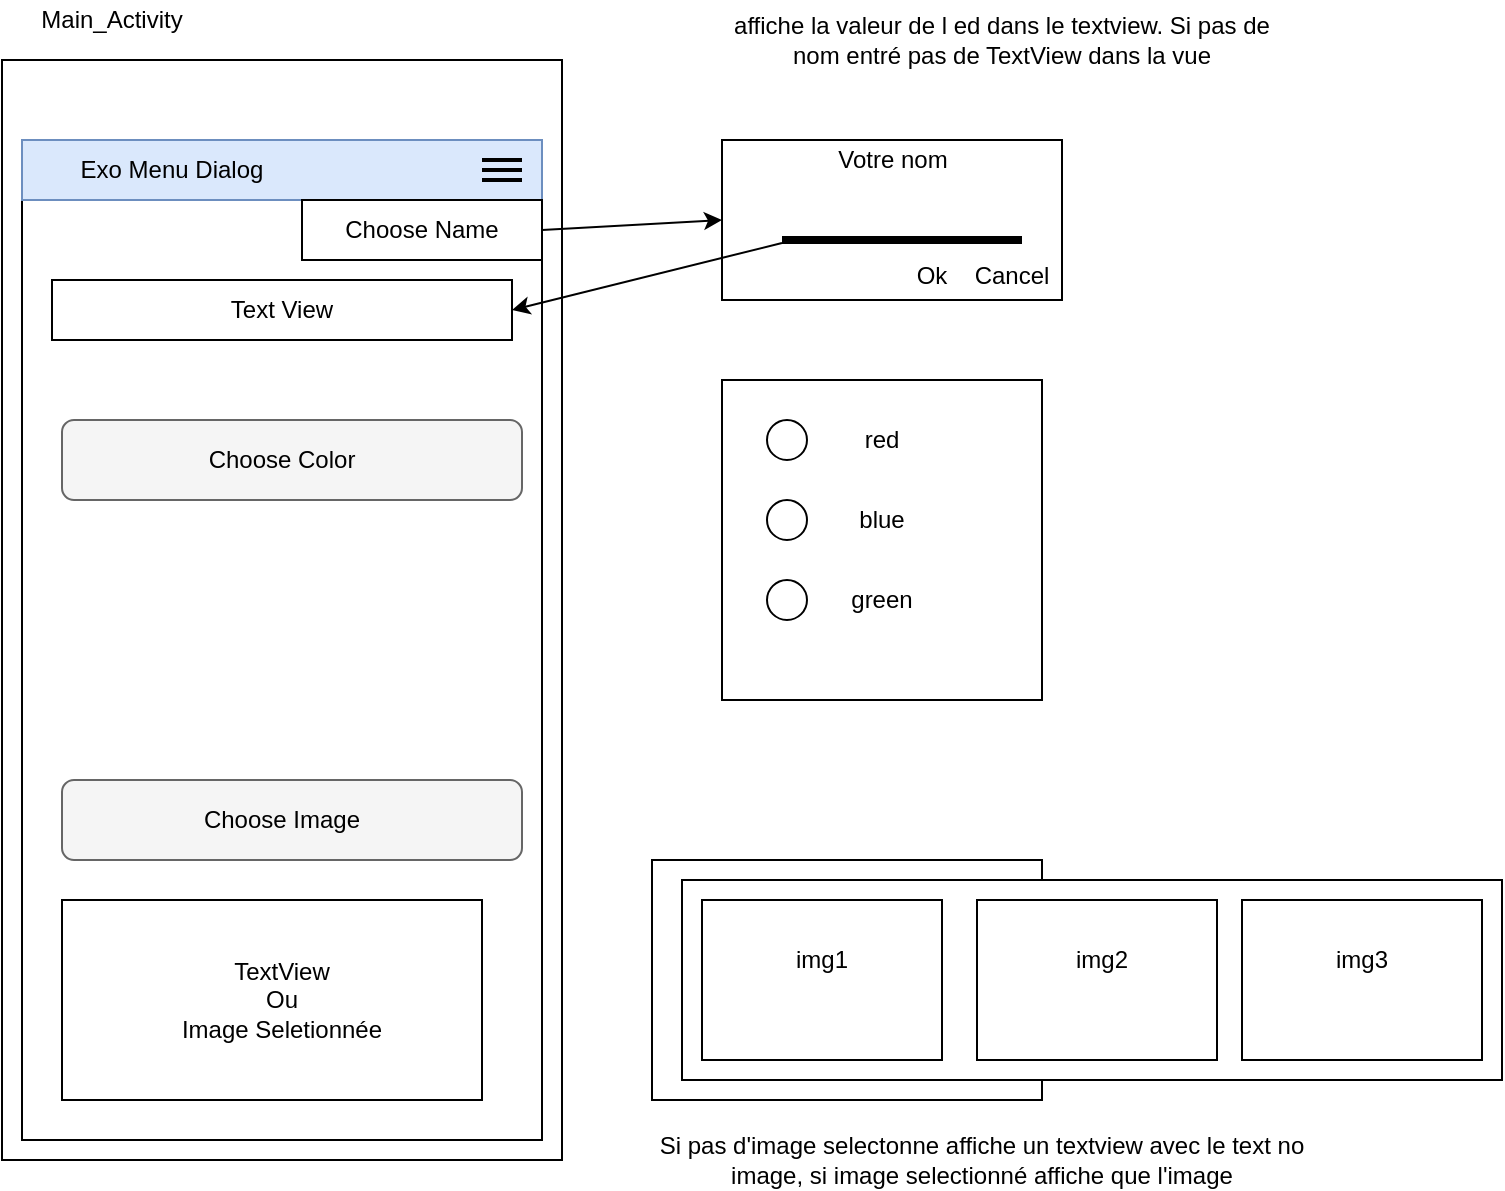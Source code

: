 <mxfile version="14.6.13" type="device"><diagram id="qKYciH_0tpMx4yyxgg5E" name="Page-1"><mxGraphModel dx="919" dy="562" grid="1" gridSize="10" guides="1" tooltips="1" connect="1" arrows="1" fold="1" page="1" pageScale="1" pageWidth="1169" pageHeight="1654" math="0" shadow="0"><root><mxCell id="0"/><mxCell id="1" parent="0"/><mxCell id="uBeoM1r_BeSPzZLG_bO7-1" value="" style="rounded=0;whiteSpace=wrap;html=1;" parent="1" vertex="1"><mxGeometry x="120" y="80" width="280" height="550" as="geometry"/></mxCell><mxCell id="uBeoM1r_BeSPzZLG_bO7-5" value="" style="rounded=0;whiteSpace=wrap;html=1;" parent="1" vertex="1"><mxGeometry x="130" y="120" width="260" height="500" as="geometry"/></mxCell><mxCell id="uBeoM1r_BeSPzZLG_bO7-12" value="Main_Activity" style="text;html=1;strokeColor=none;fillColor=none;align=center;verticalAlign=middle;whiteSpace=wrap;rounded=0;" parent="1" vertex="1"><mxGeometry x="130" y="50" width="90" height="20" as="geometry"/></mxCell><mxCell id="uZxn5VcryZvSBn0iyspM-3" value="" style="rounded=0;whiteSpace=wrap;html=1;fillColor=#dae8fc;strokeColor=#6c8ebf;" parent="1" vertex="1"><mxGeometry x="130" y="120" width="260" height="30" as="geometry"/></mxCell><mxCell id="uBeoM1r_BeSPzZLG_bO7-2" value="Exo Menu Dialog" style="text;html=1;strokeColor=none;fillColor=none;align=center;verticalAlign=middle;whiteSpace=wrap;rounded=0;" parent="1" vertex="1"><mxGeometry x="140" y="125" width="130" height="20" as="geometry"/></mxCell><mxCell id="qecFi1Dw6zHuJqF1rLgt-3" value="" style="line;strokeWidth=2;html=1;" vertex="1" parent="1"><mxGeometry x="360" y="125" width="20" height="10" as="geometry"/></mxCell><mxCell id="qecFi1Dw6zHuJqF1rLgt-4" value="" style="line;strokeWidth=2;html=1;" vertex="1" parent="1"><mxGeometry x="360" y="130" width="20" height="10" as="geometry"/></mxCell><mxCell id="qecFi1Dw6zHuJqF1rLgt-5" value="" style="line;strokeWidth=2;html=1;" vertex="1" parent="1"><mxGeometry x="360" y="135" width="20" height="10" as="geometry"/></mxCell><mxCell id="qecFi1Dw6zHuJqF1rLgt-6" value="" style="rounded=0;whiteSpace=wrap;html=1;" vertex="1" parent="1"><mxGeometry x="270" y="150" width="120" height="30" as="geometry"/></mxCell><mxCell id="qecFi1Dw6zHuJqF1rLgt-7" value="Choose Name" style="text;html=1;strokeColor=none;fillColor=none;align=center;verticalAlign=middle;whiteSpace=wrap;rounded=0;" vertex="1" parent="1"><mxGeometry x="290" y="155" width="80" height="20" as="geometry"/></mxCell><mxCell id="qecFi1Dw6zHuJqF1rLgt-9" value="" style="rounded=0;whiteSpace=wrap;html=1;" vertex="1" parent="1"><mxGeometry x="145" y="190" width="230" height="30" as="geometry"/></mxCell><mxCell id="qecFi1Dw6zHuJqF1rLgt-10" value="Text View" style="text;html=1;strokeColor=none;fillColor=none;align=center;verticalAlign=middle;whiteSpace=wrap;rounded=0;" vertex="1" parent="1"><mxGeometry x="215" y="197.5" width="90" height="15" as="geometry"/></mxCell><mxCell id="qecFi1Dw6zHuJqF1rLgt-11" value="" style="rounded=0;whiteSpace=wrap;html=1;" vertex="1" parent="1"><mxGeometry x="480" y="120" width="170" height="80" as="geometry"/></mxCell><mxCell id="qecFi1Dw6zHuJqF1rLgt-12" value="Votre nom" style="text;html=1;strokeColor=none;fillColor=none;align=center;verticalAlign=middle;whiteSpace=wrap;rounded=0;" vertex="1" parent="1"><mxGeometry x="522.5" y="120" width="85" height="20" as="geometry"/></mxCell><mxCell id="qecFi1Dw6zHuJqF1rLgt-14" value="Ok" style="text;html=1;strokeColor=none;fillColor=none;align=center;verticalAlign=middle;whiteSpace=wrap;rounded=0;" vertex="1" parent="1"><mxGeometry x="565" y="177.5" width="40" height="20" as="geometry"/></mxCell><mxCell id="qecFi1Dw6zHuJqF1rLgt-15" value="Cancel" style="text;html=1;strokeColor=none;fillColor=none;align=center;verticalAlign=middle;whiteSpace=wrap;rounded=0;" vertex="1" parent="1"><mxGeometry x="605" y="177.5" width="40" height="20" as="geometry"/></mxCell><mxCell id="qecFi1Dw6zHuJqF1rLgt-17" value="" style="line;strokeWidth=4;html=1;perimeter=backbonePerimeter;points=[];outlineConnect=0;" vertex="1" parent="1"><mxGeometry x="510" y="165" width="120" height="10" as="geometry"/></mxCell><mxCell id="qecFi1Dw6zHuJqF1rLgt-18" value="" style="endArrow=classic;html=1;exitX=1;exitY=0.5;exitDx=0;exitDy=0;entryX=0;entryY=0.5;entryDx=0;entryDy=0;" edge="1" parent="1" source="qecFi1Dw6zHuJqF1rLgt-6" target="qecFi1Dw6zHuJqF1rLgt-11"><mxGeometry width="50" height="50" relative="1" as="geometry"><mxPoint x="470" y="270" as="sourcePoint"/><mxPoint x="520" y="220" as="targetPoint"/></mxGeometry></mxCell><mxCell id="qecFi1Dw6zHuJqF1rLgt-19" value="" style="endArrow=classic;html=1;entryX=1;entryY=0.5;entryDx=0;entryDy=0;" edge="1" parent="1" source="qecFi1Dw6zHuJqF1rLgt-17" target="qecFi1Dw6zHuJqF1rLgt-9"><mxGeometry width="50" height="50" relative="1" as="geometry"><mxPoint x="470" y="270" as="sourcePoint"/><mxPoint x="520" y="220" as="targetPoint"/></mxGeometry></mxCell><mxCell id="qecFi1Dw6zHuJqF1rLgt-20" value="" style="rounded=1;whiteSpace=wrap;html=1;fillColor=#f5f5f5;strokeColor=#666666;fontColor=#333333;" vertex="1" parent="1"><mxGeometry x="150" y="260" width="230" height="40" as="geometry"/></mxCell><mxCell id="qecFi1Dw6zHuJqF1rLgt-21" value="Choose Color" style="text;html=1;strokeColor=none;fillColor=none;align=center;verticalAlign=middle;whiteSpace=wrap;rounded=0;" vertex="1" parent="1"><mxGeometry x="210" y="270" width="100" height="20" as="geometry"/></mxCell><mxCell id="qecFi1Dw6zHuJqF1rLgt-22" value="" style="rounded=0;whiteSpace=wrap;html=1;" vertex="1" parent="1"><mxGeometry x="480" y="240" width="160" height="160" as="geometry"/></mxCell><mxCell id="qecFi1Dw6zHuJqF1rLgt-23" value="" style="ellipse;whiteSpace=wrap;html=1;aspect=fixed;" vertex="1" parent="1"><mxGeometry x="502.5" y="260" width="20" height="20" as="geometry"/></mxCell><mxCell id="qecFi1Dw6zHuJqF1rLgt-24" value="red" style="text;html=1;strokeColor=none;fillColor=none;align=center;verticalAlign=middle;whiteSpace=wrap;rounded=0;" vertex="1" parent="1"><mxGeometry x="540" y="260" width="40" height="20" as="geometry"/></mxCell><mxCell id="qecFi1Dw6zHuJqF1rLgt-26" value="" style="ellipse;whiteSpace=wrap;html=1;aspect=fixed;" vertex="1" parent="1"><mxGeometry x="502.5" y="300" width="20" height="20" as="geometry"/></mxCell><mxCell id="qecFi1Dw6zHuJqF1rLgt-27" value="blue" style="text;html=1;strokeColor=none;fillColor=none;align=center;verticalAlign=middle;whiteSpace=wrap;rounded=0;" vertex="1" parent="1"><mxGeometry x="540" y="300" width="40" height="20" as="geometry"/></mxCell><mxCell id="qecFi1Dw6zHuJqF1rLgt-29" value="green" style="text;html=1;strokeColor=none;fillColor=none;align=center;verticalAlign=middle;whiteSpace=wrap;rounded=0;" vertex="1" parent="1"><mxGeometry x="540" y="340" width="40" height="20" as="geometry"/></mxCell><mxCell id="qecFi1Dw6zHuJqF1rLgt-30" value="" style="ellipse;whiteSpace=wrap;html=1;aspect=fixed;" vertex="1" parent="1"><mxGeometry x="502.5" y="340" width="20" height="20" as="geometry"/></mxCell><mxCell id="qecFi1Dw6zHuJqF1rLgt-31" value="" style="rounded=1;whiteSpace=wrap;html=1;fillColor=#f5f5f5;strokeColor=#666666;fontColor=#333333;" vertex="1" parent="1"><mxGeometry x="150" y="440" width="230" height="40" as="geometry"/></mxCell><mxCell id="qecFi1Dw6zHuJqF1rLgt-32" value="Choose Image" style="text;html=1;strokeColor=none;fillColor=none;align=center;verticalAlign=middle;whiteSpace=wrap;rounded=0;" vertex="1" parent="1"><mxGeometry x="210" y="450" width="100" height="20" as="geometry"/></mxCell><mxCell id="qecFi1Dw6zHuJqF1rLgt-33" value="" style="rounded=0;whiteSpace=wrap;html=1;" vertex="1" parent="1"><mxGeometry x="445" y="480" width="195" height="120" as="geometry"/></mxCell><mxCell id="qecFi1Dw6zHuJqF1rLgt-34" value="" style="rounded=0;whiteSpace=wrap;html=1;" vertex="1" parent="1"><mxGeometry x="460" y="490" width="410" height="100" as="geometry"/></mxCell><mxCell id="qecFi1Dw6zHuJqF1rLgt-35" value="" style="rounded=0;whiteSpace=wrap;html=1;" vertex="1" parent="1"><mxGeometry x="470" y="500" width="120" height="80" as="geometry"/></mxCell><mxCell id="qecFi1Dw6zHuJqF1rLgt-36" value="" style="rounded=0;whiteSpace=wrap;html=1;" vertex="1" parent="1"><mxGeometry x="607.5" y="500" width="120" height="80" as="geometry"/></mxCell><mxCell id="qecFi1Dw6zHuJqF1rLgt-37" value="" style="rounded=0;whiteSpace=wrap;html=1;" vertex="1" parent="1"><mxGeometry x="740" y="500" width="120" height="80" as="geometry"/></mxCell><mxCell id="qecFi1Dw6zHuJqF1rLgt-38" value="img1" style="text;html=1;strokeColor=none;fillColor=none;align=center;verticalAlign=middle;whiteSpace=wrap;rounded=0;" vertex="1" parent="1"><mxGeometry x="510" y="520" width="40" height="20" as="geometry"/></mxCell><mxCell id="qecFi1Dw6zHuJqF1rLgt-39" value="img2" style="text;html=1;strokeColor=none;fillColor=none;align=center;verticalAlign=middle;whiteSpace=wrap;rounded=0;" vertex="1" parent="1"><mxGeometry x="650" y="520" width="40" height="20" as="geometry"/></mxCell><mxCell id="qecFi1Dw6zHuJqF1rLgt-40" value="img3" style="text;html=1;strokeColor=none;fillColor=none;align=center;verticalAlign=middle;whiteSpace=wrap;rounded=0;" vertex="1" parent="1"><mxGeometry x="780" y="520" width="40" height="20" as="geometry"/></mxCell><mxCell id="qecFi1Dw6zHuJqF1rLgt-41" value="" style="rounded=0;whiteSpace=wrap;html=1;" vertex="1" parent="1"><mxGeometry x="150" y="500" width="210" height="100" as="geometry"/></mxCell><mxCell id="qecFi1Dw6zHuJqF1rLgt-42" value="TextView&lt;br&gt;Ou&lt;br&gt;Image Seletionnée" style="text;html=1;strokeColor=none;fillColor=none;align=center;verticalAlign=middle;whiteSpace=wrap;rounded=0;" vertex="1" parent="1"><mxGeometry x="205" y="520" width="110" height="60" as="geometry"/></mxCell><mxCell id="qecFi1Dw6zHuJqF1rLgt-43" value="affiche la valeur de l ed dans le textview. Si pas de nom entré pas de TextView dans la vue" style="text;html=1;strokeColor=none;fillColor=none;align=center;verticalAlign=middle;whiteSpace=wrap;rounded=0;" vertex="1" parent="1"><mxGeometry x="480" y="60" width="280" height="20" as="geometry"/></mxCell><mxCell id="qecFi1Dw6zHuJqF1rLgt-44" value="Si pas d'image selectonne affiche un textview avec le text no image, si image selectionné affiche que l'image" style="text;html=1;strokeColor=none;fillColor=none;align=center;verticalAlign=middle;whiteSpace=wrap;rounded=0;" vertex="1" parent="1"><mxGeometry x="440" y="620" width="340" height="20" as="geometry"/></mxCell></root></mxGraphModel></diagram></mxfile>